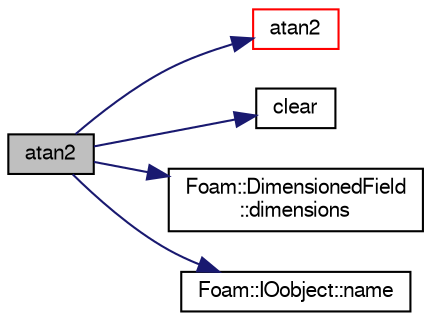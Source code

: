 digraph "atan2"
{
  bgcolor="transparent";
  edge [fontname="FreeSans",fontsize="10",labelfontname="FreeSans",labelfontsize="10"];
  node [fontname="FreeSans",fontsize="10",shape=record];
  rankdir="LR";
  Node69100 [label="atan2",height=0.2,width=0.4,color="black", fillcolor="grey75", style="filled", fontcolor="black"];
  Node69100 -> Node69101 [color="midnightblue",fontsize="10",style="solid",fontname="FreeSans"];
  Node69101 [label="atan2",height=0.2,width=0.4,color="red",URL="$a21124.html#a7c3244436f5bb68e49184c00b86ccc8d"];
  Node69100 -> Node69105 [color="midnightblue",fontsize="10",style="solid",fontname="FreeSans"];
  Node69105 [label="clear",height=0.2,width=0.4,color="black",URL="$a38057.html#a3a533f9231a5668b9d8f301a79d57b73"];
  Node69100 -> Node69106 [color="midnightblue",fontsize="10",style="solid",fontname="FreeSans"];
  Node69106 [label="Foam::DimensionedField\l::dimensions",height=0.2,width=0.4,color="black",URL="$a26390.html#a66989c1e0666e0d0c93a2056ce75599e",tooltip="Return dimensions. "];
  Node69100 -> Node69107 [color="midnightblue",fontsize="10",style="solid",fontname="FreeSans"];
  Node69107 [label="Foam::IOobject::name",height=0.2,width=0.4,color="black",URL="$a26142.html#acc80e00a8ac919288fb55bd14cc88bf6",tooltip="Return name. "];
}
